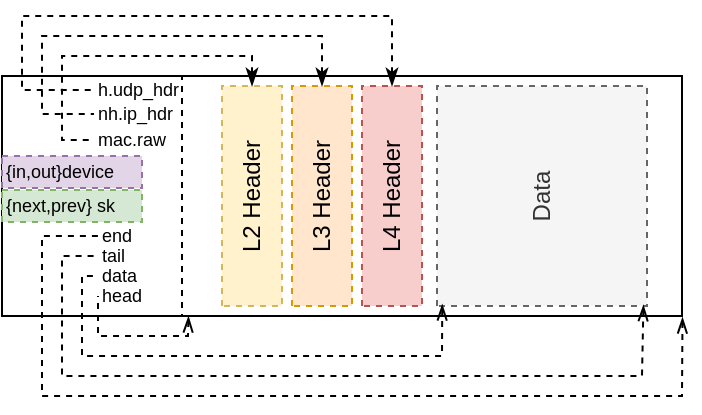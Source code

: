 <mxfile version="10.7.1" type="github"><diagram id="kfZv7KtrVPqKp4-EvNTT" name="Page-1"><mxGraphModel dx="515" dy="622" grid="1" gridSize="10" guides="1" tooltips="1" connect="1" arrows="1" fold="1" page="1" pageScale="1" pageWidth="850" pageHeight="1100" math="0" shadow="0"><root><mxCell id="0"/><mxCell id="1" parent="0"/><mxCell id="X6u4g8eyUGb_3KZGqzIj-1" value="" style="whiteSpace=wrap;html=1;fillColor=none;" vertex="1" parent="1"><mxGeometry x="200" y="160" width="340" height="120" as="geometry"/></mxCell><mxCell id="X6u4g8eyUGb_3KZGqzIj-3" value="" style="rounded=0;whiteSpace=wrap;html=1;fillColor=none;dashed=1;" vertex="1" parent="1"><mxGeometry x="290" y="160" width="250" height="120" as="geometry"/></mxCell><mxCell id="X6u4g8eyUGb_3KZGqzIj-4" value="L2 Header&lt;br&gt;" style="rounded=0;whiteSpace=wrap;html=1;dashed=1;fillColor=#fff2cc;rotation=-90;strokeColor=#d6b656;" vertex="1" parent="1"><mxGeometry x="270" y="205" width="110" height="30" as="geometry"/></mxCell><mxCell id="X6u4g8eyUGb_3KZGqzIj-5" value="L3 Header&lt;br&gt;" style="rounded=0;whiteSpace=wrap;html=1;dashed=1;fillColor=#ffe6cc;rotation=-90;strokeColor=#d79b00;" vertex="1" parent="1"><mxGeometry x="305" y="205" width="110" height="30" as="geometry"/></mxCell><mxCell id="X6u4g8eyUGb_3KZGqzIj-6" value="L4&amp;nbsp;Header&lt;br&gt;" style="rounded=0;whiteSpace=wrap;html=1;dashed=1;fillColor=#f8cecc;rotation=-90;strokeColor=#b85450;" vertex="1" parent="1"><mxGeometry x="340" y="205" width="110" height="30" as="geometry"/></mxCell><mxCell id="X6u4g8eyUGb_3KZGqzIj-7" value="Data&lt;br&gt;" style="rounded=0;whiteSpace=wrap;html=1;dashed=1;fillColor=#f5f5f5;rotation=-90;strokeColor=#666666;fontColor=#333333;" vertex="1" parent="1"><mxGeometry x="415" y="167.5" width="110" height="105" as="geometry"/></mxCell><mxCell id="X6u4g8eyUGb_3KZGqzIj-8" value="mac.raw" style="text;html=1;strokeColor=none;fillColor=none;align=left;verticalAlign=middle;whiteSpace=wrap;rounded=0;dashed=1;fontSize=9;" vertex="1" parent="1"><mxGeometry x="246" y="182" width="60" height="20" as="geometry"/></mxCell><mxCell id="X6u4g8eyUGb_3KZGqzIj-9" value="nh.ip_hdr" style="text;html=1;strokeColor=none;fillColor=none;align=left;verticalAlign=middle;whiteSpace=wrap;rounded=0;dashed=1;fontSize=9;" vertex="1" parent="1"><mxGeometry x="246" y="169" width="60" height="20" as="geometry"/></mxCell><mxCell id="X6u4g8eyUGb_3KZGqzIj-10" value="h.udp_hdr" style="text;html=1;strokeColor=none;fillColor=none;align=left;verticalAlign=middle;whiteSpace=wrap;rounded=0;dashed=1;fontSize=9;" vertex="1" parent="1"><mxGeometry x="246" y="157" width="60" height="20" as="geometry"/></mxCell><mxCell id="X6u4g8eyUGb_3KZGqzIj-11" value="" style="endArrow=none;dashed=1;html=1;fontSize=10;exitX=1;exitY=0.5;exitDx=0;exitDy=0;rounded=0;endFill=0;startArrow=classicThin;startFill=1;entryX=0;entryY=0.5;entryDx=0;entryDy=0;" edge="1" parent="1" source="X6u4g8eyUGb_3KZGqzIj-4" target="X6u4g8eyUGb_3KZGqzIj-8"><mxGeometry width="50" height="50" relative="1" as="geometry"><mxPoint x="270" y="330" as="sourcePoint"/><mxPoint x="230" y="195" as="targetPoint"/><Array as="points"><mxPoint x="325" y="150"/><mxPoint x="276" y="150"/><mxPoint x="230" y="150"/><mxPoint x="230" y="192"/></Array></mxGeometry></mxCell><mxCell id="X6u4g8eyUGb_3KZGqzIj-12" value="" style="endArrow=none;dashed=1;html=1;fontSize=10;exitX=1;exitY=0.5;exitDx=0;exitDy=0;rounded=0;endFill=0;startArrow=classicThin;startFill=1;entryX=0;entryY=0.5;entryDx=0;entryDy=0;" edge="1" parent="1" source="X6u4g8eyUGb_3KZGqzIj-5" target="X6u4g8eyUGb_3KZGqzIj-9"><mxGeometry width="50" height="50" relative="1" as="geometry"><mxPoint x="200" y="350" as="sourcePoint"/><mxPoint x="230" y="180" as="targetPoint"/><Array as="points"><mxPoint x="360" y="140"/><mxPoint x="220" y="140"/><mxPoint x="220" y="179"/></Array></mxGeometry></mxCell><mxCell id="X6u4g8eyUGb_3KZGqzIj-13" value="" style="endArrow=none;dashed=1;html=1;fontSize=10;entryX=0;entryY=0.5;entryDx=0;entryDy=0;exitX=1;exitY=0.5;exitDx=0;exitDy=0;rounded=0;endFill=0;startArrow=classicThin;startFill=1;" edge="1" parent="1" source="X6u4g8eyUGb_3KZGqzIj-6" target="X6u4g8eyUGb_3KZGqzIj-10"><mxGeometry width="50" height="50" relative="1" as="geometry"><mxPoint x="200" y="350" as="sourcePoint"/><mxPoint x="250" y="300" as="targetPoint"/><Array as="points"><mxPoint x="395" y="130"/><mxPoint x="210" y="130"/><mxPoint x="210" y="167"/></Array></mxGeometry></mxCell><mxCell id="X6u4g8eyUGb_3KZGqzIj-14" value="head" style="text;html=1;strokeColor=none;fillColor=none;align=left;verticalAlign=middle;whiteSpace=wrap;rounded=0;dashed=1;fontSize=9;" vertex="1" parent="1"><mxGeometry x="248" y="260" width="40" height="20" as="geometry"/></mxCell><mxCell id="X6u4g8eyUGb_3KZGqzIj-16" value="data" style="text;html=1;strokeColor=none;fillColor=none;align=left;verticalAlign=middle;whiteSpace=wrap;rounded=0;dashed=1;fontSize=9;" vertex="1" parent="1"><mxGeometry x="248" y="250" width="40" height="20" as="geometry"/></mxCell><mxCell id="X6u4g8eyUGb_3KZGqzIj-17" value="tail" style="text;html=1;strokeColor=none;fillColor=none;align=left;verticalAlign=middle;whiteSpace=wrap;rounded=0;dashed=1;fontSize=9;" vertex="1" parent="1"><mxGeometry x="248" y="240" width="40" height="20" as="geometry"/></mxCell><mxCell id="X6u4g8eyUGb_3KZGqzIj-18" value="end" style="text;html=1;strokeColor=none;fillColor=none;align=left;verticalAlign=middle;whiteSpace=wrap;rounded=0;dashed=1;fontSize=9;" vertex="1" parent="1"><mxGeometry x="248" y="230" width="40" height="20" as="geometry"/></mxCell><mxCell id="X6u4g8eyUGb_3KZGqzIj-19" value="" style="endArrow=none;dashed=1;html=1;fontSize=9;entryX=0;entryY=0.5;entryDx=0;entryDy=0;exitX=0.013;exitY=1.002;exitDx=0;exitDy=0;exitPerimeter=0;startArrow=openThin;startFill=0;rounded=0;" edge="1" parent="1" source="X6u4g8eyUGb_3KZGqzIj-3" target="X6u4g8eyUGb_3KZGqzIj-14"><mxGeometry width="50" height="50" relative="1" as="geometry"><mxPoint x="200" y="350" as="sourcePoint"/><mxPoint x="250" y="300" as="targetPoint"/><Array as="points"><mxPoint x="293" y="290"/><mxPoint x="248" y="290"/></Array></mxGeometry></mxCell><mxCell id="X6u4g8eyUGb_3KZGqzIj-20" value="" style="endArrow=none;dashed=1;html=1;fontSize=9;entryX=0;entryY=0.5;entryDx=0;entryDy=0;exitX=0.007;exitY=0.025;exitDx=0;exitDy=0;exitPerimeter=0;startArrow=openThin;startFill=0;rounded=0;" edge="1" parent="1" source="X6u4g8eyUGb_3KZGqzIj-7" target="X6u4g8eyUGb_3KZGqzIj-16"><mxGeometry width="50" height="50" relative="1" as="geometry"><mxPoint x="310" y="300" as="sourcePoint"/><mxPoint x="250" y="310" as="targetPoint"/><Array as="points"><mxPoint x="420" y="300"/><mxPoint x="240" y="300"/><mxPoint x="240" y="260"/></Array></mxGeometry></mxCell><mxCell id="X6u4g8eyUGb_3KZGqzIj-21" value="" style="endArrow=none;dashed=1;html=1;fontSize=9;entryX=0;entryY=0.5;entryDx=0;entryDy=0;exitX=0.004;exitY=0.983;exitDx=0;exitDy=0;exitPerimeter=0;startArrow=openThin;startFill=0;rounded=0;" edge="1" parent="1" source="X6u4g8eyUGb_3KZGqzIj-7" target="X6u4g8eyUGb_3KZGqzIj-17"><mxGeometry width="50" height="50" relative="1" as="geometry"><mxPoint x="414.786" y="284.048" as="sourcePoint"/><mxPoint x="224.31" y="270.238" as="targetPoint"/><Array as="points"><mxPoint x="520" y="310"/><mxPoint x="230" y="310"/><mxPoint x="230" y="250"/></Array></mxGeometry></mxCell><mxCell id="X6u4g8eyUGb_3KZGqzIj-22" value="" style="endArrow=none;dashed=1;html=1;fontSize=9;exitX=1.001;exitY=1.006;exitDx=0;exitDy=0;exitPerimeter=0;entryX=0;entryY=0.5;entryDx=0;entryDy=0;startArrow=openThin;startFill=0;rounded=0;" edge="1" parent="1" source="X6u4g8eyUGb_3KZGqzIj-3" target="X6u4g8eyUGb_3KZGqzIj-18"><mxGeometry width="50" height="50" relative="1" as="geometry"><mxPoint x="530.762" y="284.524" as="sourcePoint"/><mxPoint x="239.81" y="260.238" as="targetPoint"/><Array as="points"><mxPoint x="540" y="320"/><mxPoint x="220" y="320"/><mxPoint x="220" y="290"/><mxPoint x="220" y="240"/></Array></mxGeometry></mxCell><mxCell id="X6u4g8eyUGb_3KZGqzIj-23" value="{in,out}device" style="rounded=0;whiteSpace=wrap;html=1;dashed=1;fillColor=#e1d5e7;fontSize=9;align=left;strokeColor=#9673a6;" vertex="1" parent="1"><mxGeometry x="200" y="200" width="70" height="16" as="geometry"/></mxCell><mxCell id="X6u4g8eyUGb_3KZGqzIj-24" value="{next,prev} sk" style="rounded=0;whiteSpace=wrap;html=1;dashed=1;fillColor=#d5e8d4;fontSize=9;align=left;strokeColor=#82b366;" vertex="1" parent="1"><mxGeometry x="200" y="217" width="70" height="16" as="geometry"/></mxCell></root></mxGraphModel></diagram></mxfile>